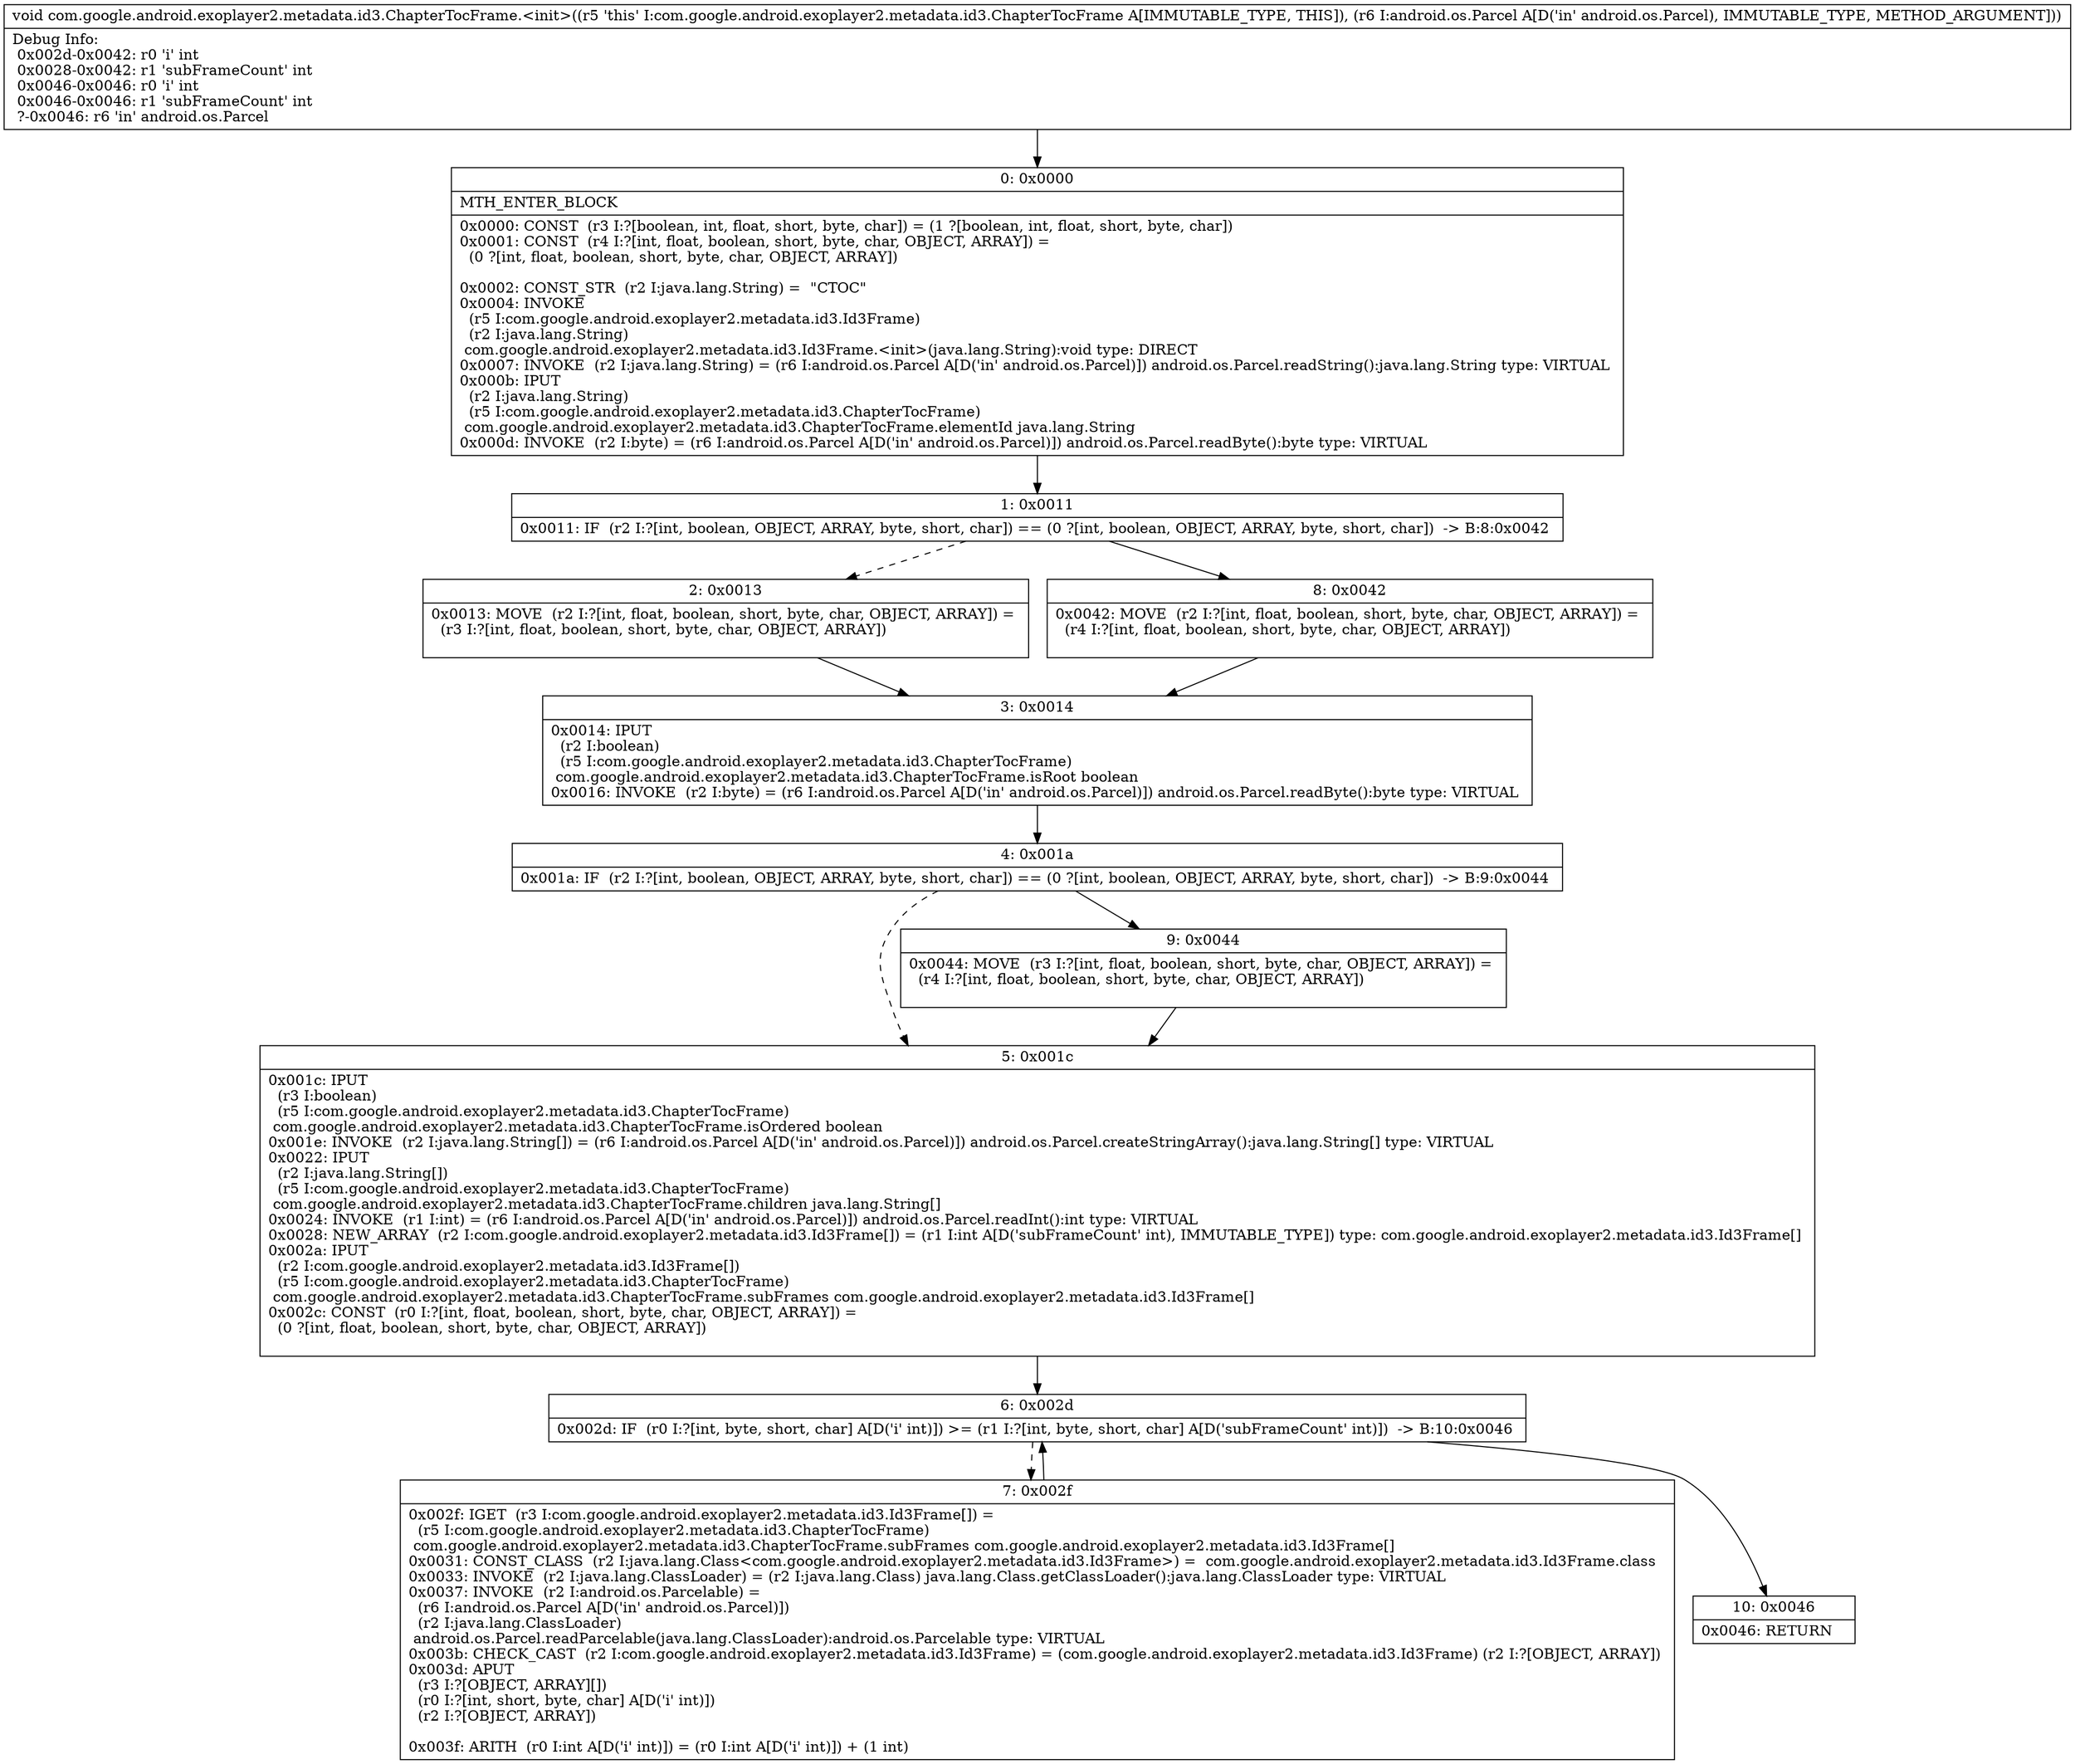 digraph "CFG forcom.google.android.exoplayer2.metadata.id3.ChapterTocFrame.\<init\>(Landroid\/os\/Parcel;)V" {
Node_0 [shape=record,label="{0\:\ 0x0000|MTH_ENTER_BLOCK\l|0x0000: CONST  (r3 I:?[boolean, int, float, short, byte, char]) = (1 ?[boolean, int, float, short, byte, char]) \l0x0001: CONST  (r4 I:?[int, float, boolean, short, byte, char, OBJECT, ARRAY]) = \l  (0 ?[int, float, boolean, short, byte, char, OBJECT, ARRAY])\l \l0x0002: CONST_STR  (r2 I:java.lang.String) =  \"CTOC\" \l0x0004: INVOKE  \l  (r5 I:com.google.android.exoplayer2.metadata.id3.Id3Frame)\l  (r2 I:java.lang.String)\l com.google.android.exoplayer2.metadata.id3.Id3Frame.\<init\>(java.lang.String):void type: DIRECT \l0x0007: INVOKE  (r2 I:java.lang.String) = (r6 I:android.os.Parcel A[D('in' android.os.Parcel)]) android.os.Parcel.readString():java.lang.String type: VIRTUAL \l0x000b: IPUT  \l  (r2 I:java.lang.String)\l  (r5 I:com.google.android.exoplayer2.metadata.id3.ChapterTocFrame)\l com.google.android.exoplayer2.metadata.id3.ChapterTocFrame.elementId java.lang.String \l0x000d: INVOKE  (r2 I:byte) = (r6 I:android.os.Parcel A[D('in' android.os.Parcel)]) android.os.Parcel.readByte():byte type: VIRTUAL \l}"];
Node_1 [shape=record,label="{1\:\ 0x0011|0x0011: IF  (r2 I:?[int, boolean, OBJECT, ARRAY, byte, short, char]) == (0 ?[int, boolean, OBJECT, ARRAY, byte, short, char])  \-\> B:8:0x0042 \l}"];
Node_2 [shape=record,label="{2\:\ 0x0013|0x0013: MOVE  (r2 I:?[int, float, boolean, short, byte, char, OBJECT, ARRAY]) = \l  (r3 I:?[int, float, boolean, short, byte, char, OBJECT, ARRAY])\l \l}"];
Node_3 [shape=record,label="{3\:\ 0x0014|0x0014: IPUT  \l  (r2 I:boolean)\l  (r5 I:com.google.android.exoplayer2.metadata.id3.ChapterTocFrame)\l com.google.android.exoplayer2.metadata.id3.ChapterTocFrame.isRoot boolean \l0x0016: INVOKE  (r2 I:byte) = (r6 I:android.os.Parcel A[D('in' android.os.Parcel)]) android.os.Parcel.readByte():byte type: VIRTUAL \l}"];
Node_4 [shape=record,label="{4\:\ 0x001a|0x001a: IF  (r2 I:?[int, boolean, OBJECT, ARRAY, byte, short, char]) == (0 ?[int, boolean, OBJECT, ARRAY, byte, short, char])  \-\> B:9:0x0044 \l}"];
Node_5 [shape=record,label="{5\:\ 0x001c|0x001c: IPUT  \l  (r3 I:boolean)\l  (r5 I:com.google.android.exoplayer2.metadata.id3.ChapterTocFrame)\l com.google.android.exoplayer2.metadata.id3.ChapterTocFrame.isOrdered boolean \l0x001e: INVOKE  (r2 I:java.lang.String[]) = (r6 I:android.os.Parcel A[D('in' android.os.Parcel)]) android.os.Parcel.createStringArray():java.lang.String[] type: VIRTUAL \l0x0022: IPUT  \l  (r2 I:java.lang.String[])\l  (r5 I:com.google.android.exoplayer2.metadata.id3.ChapterTocFrame)\l com.google.android.exoplayer2.metadata.id3.ChapterTocFrame.children java.lang.String[] \l0x0024: INVOKE  (r1 I:int) = (r6 I:android.os.Parcel A[D('in' android.os.Parcel)]) android.os.Parcel.readInt():int type: VIRTUAL \l0x0028: NEW_ARRAY  (r2 I:com.google.android.exoplayer2.metadata.id3.Id3Frame[]) = (r1 I:int A[D('subFrameCount' int), IMMUTABLE_TYPE]) type: com.google.android.exoplayer2.metadata.id3.Id3Frame[] \l0x002a: IPUT  \l  (r2 I:com.google.android.exoplayer2.metadata.id3.Id3Frame[])\l  (r5 I:com.google.android.exoplayer2.metadata.id3.ChapterTocFrame)\l com.google.android.exoplayer2.metadata.id3.ChapterTocFrame.subFrames com.google.android.exoplayer2.metadata.id3.Id3Frame[] \l0x002c: CONST  (r0 I:?[int, float, boolean, short, byte, char, OBJECT, ARRAY]) = \l  (0 ?[int, float, boolean, short, byte, char, OBJECT, ARRAY])\l \l}"];
Node_6 [shape=record,label="{6\:\ 0x002d|0x002d: IF  (r0 I:?[int, byte, short, char] A[D('i' int)]) \>= (r1 I:?[int, byte, short, char] A[D('subFrameCount' int)])  \-\> B:10:0x0046 \l}"];
Node_7 [shape=record,label="{7\:\ 0x002f|0x002f: IGET  (r3 I:com.google.android.exoplayer2.metadata.id3.Id3Frame[]) = \l  (r5 I:com.google.android.exoplayer2.metadata.id3.ChapterTocFrame)\l com.google.android.exoplayer2.metadata.id3.ChapterTocFrame.subFrames com.google.android.exoplayer2.metadata.id3.Id3Frame[] \l0x0031: CONST_CLASS  (r2 I:java.lang.Class\<com.google.android.exoplayer2.metadata.id3.Id3Frame\>) =  com.google.android.exoplayer2.metadata.id3.Id3Frame.class \l0x0033: INVOKE  (r2 I:java.lang.ClassLoader) = (r2 I:java.lang.Class) java.lang.Class.getClassLoader():java.lang.ClassLoader type: VIRTUAL \l0x0037: INVOKE  (r2 I:android.os.Parcelable) = \l  (r6 I:android.os.Parcel A[D('in' android.os.Parcel)])\l  (r2 I:java.lang.ClassLoader)\l android.os.Parcel.readParcelable(java.lang.ClassLoader):android.os.Parcelable type: VIRTUAL \l0x003b: CHECK_CAST  (r2 I:com.google.android.exoplayer2.metadata.id3.Id3Frame) = (com.google.android.exoplayer2.metadata.id3.Id3Frame) (r2 I:?[OBJECT, ARRAY]) \l0x003d: APUT  \l  (r3 I:?[OBJECT, ARRAY][])\l  (r0 I:?[int, short, byte, char] A[D('i' int)])\l  (r2 I:?[OBJECT, ARRAY])\l \l0x003f: ARITH  (r0 I:int A[D('i' int)]) = (r0 I:int A[D('i' int)]) + (1 int) \l}"];
Node_8 [shape=record,label="{8\:\ 0x0042|0x0042: MOVE  (r2 I:?[int, float, boolean, short, byte, char, OBJECT, ARRAY]) = \l  (r4 I:?[int, float, boolean, short, byte, char, OBJECT, ARRAY])\l \l}"];
Node_9 [shape=record,label="{9\:\ 0x0044|0x0044: MOVE  (r3 I:?[int, float, boolean, short, byte, char, OBJECT, ARRAY]) = \l  (r4 I:?[int, float, boolean, short, byte, char, OBJECT, ARRAY])\l \l}"];
Node_10 [shape=record,label="{10\:\ 0x0046|0x0046: RETURN   \l}"];
MethodNode[shape=record,label="{void com.google.android.exoplayer2.metadata.id3.ChapterTocFrame.\<init\>((r5 'this' I:com.google.android.exoplayer2.metadata.id3.ChapterTocFrame A[IMMUTABLE_TYPE, THIS]), (r6 I:android.os.Parcel A[D('in' android.os.Parcel), IMMUTABLE_TYPE, METHOD_ARGUMENT]))  | Debug Info:\l  0x002d\-0x0042: r0 'i' int\l  0x0028\-0x0042: r1 'subFrameCount' int\l  0x0046\-0x0046: r0 'i' int\l  0x0046\-0x0046: r1 'subFrameCount' int\l  ?\-0x0046: r6 'in' android.os.Parcel\l}"];
MethodNode -> Node_0;
Node_0 -> Node_1;
Node_1 -> Node_2[style=dashed];
Node_1 -> Node_8;
Node_2 -> Node_3;
Node_3 -> Node_4;
Node_4 -> Node_5[style=dashed];
Node_4 -> Node_9;
Node_5 -> Node_6;
Node_6 -> Node_7[style=dashed];
Node_6 -> Node_10;
Node_7 -> Node_6;
Node_8 -> Node_3;
Node_9 -> Node_5;
}

